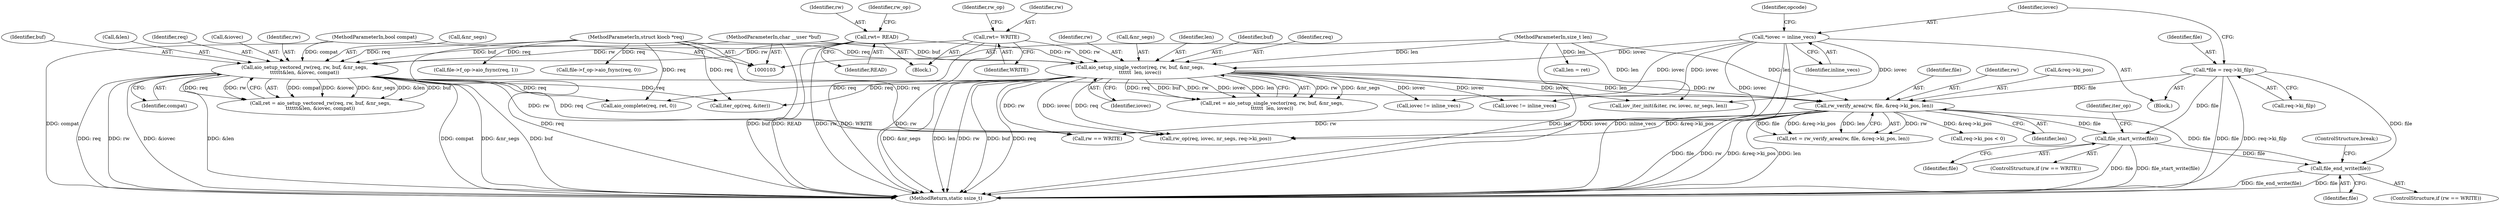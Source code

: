 digraph "0_linux_4c185ce06dca14f5cea192f5a2c981ef50663f2b@API" {
"1000308" [label="(Call,file_end_write(file))"];
"1000235" [label="(Call,rw_verify_area(rw, file, &req->ki_pos, len))"];
"1000208" [label="(Call,aio_setup_vectored_rw(req, rw, buf, &nr_segs,\n\t\t\t\t\t\t&len, &iovec, compat))"];
"1000104" [label="(MethodParameterIn,struct kiocb *req)"];
"1000159" [label="(Call,rw\t= WRITE)"];
"1000136" [label="(Call,rw\t= READ)"];
"1000106" [label="(MethodParameterIn,char __user *buf)"];
"1000108" [label="(MethodParameterIn,bool compat)"];
"1000222" [label="(Call,aio_setup_single_vector(req, rw, buf, &nr_segs,\n\t\t\t\t\t\t  len, iovec))"];
"1000107" [label="(MethodParameterIn,size_t len)"];
"1000124" [label="(Call,*iovec = inline_vecs)"];
"1000111" [label="(Call,*file = req->ki_filp)"];
"1000275" [label="(Call,file_start_write(file))"];
"1000109" [label="(Block,)"];
"1000226" [label="(Call,&nr_segs)"];
"1000236" [label="(Identifier,rw)"];
"1000249" [label="(Call,iovec != inline_vecs)"];
"1000222" [label="(Call,aio_setup_single_vector(req, rw, buf, &nr_segs,\n\t\t\t\t\t\t  len, iovec))"];
"1000161" [label="(Identifier,WRITE)"];
"1000275" [label="(Call,file_start_write(file))"];
"1000208" [label="(Call,aio_setup_vectored_rw(req, rw, buf, &nr_segs,\n\t\t\t\t\t\t&len, &iovec, compat))"];
"1000289" [label="(Call,iter_op(req, &iter))"];
"1000206" [label="(Call,ret = aio_setup_vectored_rw(req, rw, buf, &nr_segs,\n\t\t\t\t\t\t&len, &iovec, compat))"];
"1000309" [label="(Identifier,file)"];
"1000160" [label="(Identifier,rw)"];
"1000159" [label="(Call,rw\t= WRITE)"];
"1000216" [label="(Call,&iovec)"];
"1000136" [label="(Call,rw\t= READ)"];
"1000210" [label="(Identifier,rw)"];
"1000235" [label="(Call,rw_verify_area(rw, file, &req->ki_pos, len))"];
"1000233" [label="(Call,ret = rw_verify_area(rw, file, &req->ki_pos, len))"];
"1000140" [label="(Identifier,rw_op)"];
"1000278" [label="(Identifier,iter_op)"];
"1000228" [label="(Identifier,len)"];
"1000276" [label="(Identifier,file)"];
"1000260" [label="(Call,req->ki_pos < 0)"];
"1000130" [label="(Block,)"];
"1000280" [label="(Call,iov_iter_init(&iter, rw, iovec, nr_segs, len))"];
"1000271" [label="(ControlStructure,if (rw == WRITE))"];
"1000256" [label="(Call,len = ret)"];
"1000111" [label="(Call,*file = req->ki_filp)"];
"1000352" [label="(Call,iovec != inline_vecs)"];
"1000308" [label="(Call,file_end_write(file))"];
"1000112" [label="(Identifier,file)"];
"1000107" [label="(MethodParameterIn,size_t len)"];
"1000137" [label="(Identifier,rw)"];
"1000212" [label="(Call,&nr_segs)"];
"1000125" [label="(Identifier,iovec)"];
"1000310" [label="(ControlStructure,break;)"];
"1000229" [label="(Identifier,iovec)"];
"1000225" [label="(Identifier,buf)"];
"1000209" [label="(Identifier,req)"];
"1000220" [label="(Call,ret = aio_setup_single_vector(req, rw, buf, &nr_segs,\n\t\t\t\t\t\t  len, iovec))"];
"1000304" [label="(ControlStructure,if (rw == WRITE))"];
"1000223" [label="(Identifier,req)"];
"1000104" [label="(MethodParameterIn,struct kiocb *req)"];
"1000138" [label="(Identifier,READ)"];
"1000272" [label="(Call,rw == WRITE)"];
"1000242" [label="(Identifier,len)"];
"1000297" [label="(Call,rw_op(req, iovec, nr_segs, req->ki_pos))"];
"1000238" [label="(Call,&req->ki_pos)"];
"1000388" [label="(Call,aio_complete(req, ret, 0))"];
"1000163" [label="(Identifier,rw_op)"];
"1000126" [label="(Identifier,inline_vecs)"];
"1000113" [label="(Call,req->ki_filp)"];
"1000108" [label="(MethodParameterIn,bool compat)"];
"1000106" [label="(MethodParameterIn,char __user *buf)"];
"1000237" [label="(Identifier,file)"];
"1000324" [label="(Call,file->f_op->aio_fsync(req, 1))"];
"1000124" [label="(Call,*iovec = inline_vecs)"];
"1000394" [label="(MethodReturn,static ssize_t)"];
"1000129" [label="(Identifier,opcode)"];
"1000224" [label="(Identifier,rw)"];
"1000341" [label="(Call,file->f_op->aio_fsync(req, 0))"];
"1000218" [label="(Identifier,compat)"];
"1000211" [label="(Identifier,buf)"];
"1000214" [label="(Call,&len)"];
"1000308" -> "1000304"  [label="AST: "];
"1000308" -> "1000309"  [label="CFG: "];
"1000309" -> "1000308"  [label="AST: "];
"1000310" -> "1000308"  [label="CFG: "];
"1000308" -> "1000394"  [label="DDG: file"];
"1000308" -> "1000394"  [label="DDG: file_end_write(file)"];
"1000235" -> "1000308"  [label="DDG: file"];
"1000275" -> "1000308"  [label="DDG: file"];
"1000111" -> "1000308"  [label="DDG: file"];
"1000235" -> "1000233"  [label="AST: "];
"1000235" -> "1000242"  [label="CFG: "];
"1000236" -> "1000235"  [label="AST: "];
"1000237" -> "1000235"  [label="AST: "];
"1000238" -> "1000235"  [label="AST: "];
"1000242" -> "1000235"  [label="AST: "];
"1000233" -> "1000235"  [label="CFG: "];
"1000235" -> "1000394"  [label="DDG: file"];
"1000235" -> "1000394"  [label="DDG: rw"];
"1000235" -> "1000394"  [label="DDG: &req->ki_pos"];
"1000235" -> "1000394"  [label="DDG: len"];
"1000235" -> "1000233"  [label="DDG: rw"];
"1000235" -> "1000233"  [label="DDG: file"];
"1000235" -> "1000233"  [label="DDG: &req->ki_pos"];
"1000235" -> "1000233"  [label="DDG: len"];
"1000208" -> "1000235"  [label="DDG: rw"];
"1000222" -> "1000235"  [label="DDG: rw"];
"1000222" -> "1000235"  [label="DDG: len"];
"1000111" -> "1000235"  [label="DDG: file"];
"1000107" -> "1000235"  [label="DDG: len"];
"1000235" -> "1000260"  [label="DDG: &req->ki_pos"];
"1000235" -> "1000272"  [label="DDG: rw"];
"1000235" -> "1000275"  [label="DDG: file"];
"1000235" -> "1000297"  [label="DDG: &req->ki_pos"];
"1000208" -> "1000206"  [label="AST: "];
"1000208" -> "1000218"  [label="CFG: "];
"1000209" -> "1000208"  [label="AST: "];
"1000210" -> "1000208"  [label="AST: "];
"1000211" -> "1000208"  [label="AST: "];
"1000212" -> "1000208"  [label="AST: "];
"1000214" -> "1000208"  [label="AST: "];
"1000216" -> "1000208"  [label="AST: "];
"1000218" -> "1000208"  [label="AST: "];
"1000206" -> "1000208"  [label="CFG: "];
"1000208" -> "1000394"  [label="DDG: req"];
"1000208" -> "1000394"  [label="DDG: rw"];
"1000208" -> "1000394"  [label="DDG: &iovec"];
"1000208" -> "1000394"  [label="DDG: &len"];
"1000208" -> "1000394"  [label="DDG: compat"];
"1000208" -> "1000394"  [label="DDG: &nr_segs"];
"1000208" -> "1000394"  [label="DDG: buf"];
"1000208" -> "1000206"  [label="DDG: compat"];
"1000208" -> "1000206"  [label="DDG: &iovec"];
"1000208" -> "1000206"  [label="DDG: &nr_segs"];
"1000208" -> "1000206"  [label="DDG: &len"];
"1000208" -> "1000206"  [label="DDG: buf"];
"1000208" -> "1000206"  [label="DDG: req"];
"1000208" -> "1000206"  [label="DDG: rw"];
"1000104" -> "1000208"  [label="DDG: req"];
"1000159" -> "1000208"  [label="DDG: rw"];
"1000136" -> "1000208"  [label="DDG: rw"];
"1000106" -> "1000208"  [label="DDG: buf"];
"1000108" -> "1000208"  [label="DDG: compat"];
"1000208" -> "1000272"  [label="DDG: rw"];
"1000208" -> "1000289"  [label="DDG: req"];
"1000208" -> "1000297"  [label="DDG: req"];
"1000208" -> "1000388"  [label="DDG: req"];
"1000104" -> "1000103"  [label="AST: "];
"1000104" -> "1000394"  [label="DDG: req"];
"1000104" -> "1000222"  [label="DDG: req"];
"1000104" -> "1000289"  [label="DDG: req"];
"1000104" -> "1000297"  [label="DDG: req"];
"1000104" -> "1000324"  [label="DDG: req"];
"1000104" -> "1000341"  [label="DDG: req"];
"1000104" -> "1000388"  [label="DDG: req"];
"1000159" -> "1000130"  [label="AST: "];
"1000159" -> "1000161"  [label="CFG: "];
"1000160" -> "1000159"  [label="AST: "];
"1000161" -> "1000159"  [label="AST: "];
"1000163" -> "1000159"  [label="CFG: "];
"1000159" -> "1000394"  [label="DDG: rw"];
"1000159" -> "1000394"  [label="DDG: WRITE"];
"1000159" -> "1000222"  [label="DDG: rw"];
"1000136" -> "1000130"  [label="AST: "];
"1000136" -> "1000138"  [label="CFG: "];
"1000137" -> "1000136"  [label="AST: "];
"1000138" -> "1000136"  [label="AST: "];
"1000140" -> "1000136"  [label="CFG: "];
"1000136" -> "1000394"  [label="DDG: READ"];
"1000136" -> "1000394"  [label="DDG: rw"];
"1000136" -> "1000222"  [label="DDG: rw"];
"1000106" -> "1000103"  [label="AST: "];
"1000106" -> "1000394"  [label="DDG: buf"];
"1000106" -> "1000222"  [label="DDG: buf"];
"1000108" -> "1000103"  [label="AST: "];
"1000108" -> "1000394"  [label="DDG: compat"];
"1000222" -> "1000220"  [label="AST: "];
"1000222" -> "1000229"  [label="CFG: "];
"1000223" -> "1000222"  [label="AST: "];
"1000224" -> "1000222"  [label="AST: "];
"1000225" -> "1000222"  [label="AST: "];
"1000226" -> "1000222"  [label="AST: "];
"1000228" -> "1000222"  [label="AST: "];
"1000229" -> "1000222"  [label="AST: "];
"1000220" -> "1000222"  [label="CFG: "];
"1000222" -> "1000394"  [label="DDG: buf"];
"1000222" -> "1000394"  [label="DDG: req"];
"1000222" -> "1000394"  [label="DDG: &nr_segs"];
"1000222" -> "1000394"  [label="DDG: len"];
"1000222" -> "1000394"  [label="DDG: rw"];
"1000222" -> "1000220"  [label="DDG: rw"];
"1000222" -> "1000220"  [label="DDG: &nr_segs"];
"1000222" -> "1000220"  [label="DDG: req"];
"1000222" -> "1000220"  [label="DDG: buf"];
"1000222" -> "1000220"  [label="DDG: iovec"];
"1000222" -> "1000220"  [label="DDG: len"];
"1000107" -> "1000222"  [label="DDG: len"];
"1000124" -> "1000222"  [label="DDG: iovec"];
"1000222" -> "1000249"  [label="DDG: iovec"];
"1000222" -> "1000272"  [label="DDG: rw"];
"1000222" -> "1000280"  [label="DDG: iovec"];
"1000222" -> "1000289"  [label="DDG: req"];
"1000222" -> "1000297"  [label="DDG: req"];
"1000222" -> "1000297"  [label="DDG: iovec"];
"1000222" -> "1000352"  [label="DDG: iovec"];
"1000222" -> "1000388"  [label="DDG: req"];
"1000107" -> "1000103"  [label="AST: "];
"1000107" -> "1000394"  [label="DDG: len"];
"1000107" -> "1000256"  [label="DDG: len"];
"1000107" -> "1000280"  [label="DDG: len"];
"1000124" -> "1000109"  [label="AST: "];
"1000124" -> "1000126"  [label="CFG: "];
"1000125" -> "1000124"  [label="AST: "];
"1000126" -> "1000124"  [label="AST: "];
"1000129" -> "1000124"  [label="CFG: "];
"1000124" -> "1000394"  [label="DDG: inline_vecs"];
"1000124" -> "1000394"  [label="DDG: iovec"];
"1000124" -> "1000249"  [label="DDG: iovec"];
"1000124" -> "1000280"  [label="DDG: iovec"];
"1000124" -> "1000297"  [label="DDG: iovec"];
"1000124" -> "1000352"  [label="DDG: iovec"];
"1000111" -> "1000109"  [label="AST: "];
"1000111" -> "1000113"  [label="CFG: "];
"1000112" -> "1000111"  [label="AST: "];
"1000113" -> "1000111"  [label="AST: "];
"1000125" -> "1000111"  [label="CFG: "];
"1000111" -> "1000394"  [label="DDG: file"];
"1000111" -> "1000394"  [label="DDG: req->ki_filp"];
"1000111" -> "1000275"  [label="DDG: file"];
"1000275" -> "1000271"  [label="AST: "];
"1000275" -> "1000276"  [label="CFG: "];
"1000276" -> "1000275"  [label="AST: "];
"1000278" -> "1000275"  [label="CFG: "];
"1000275" -> "1000394"  [label="DDG: file_start_write(file)"];
"1000275" -> "1000394"  [label="DDG: file"];
}
